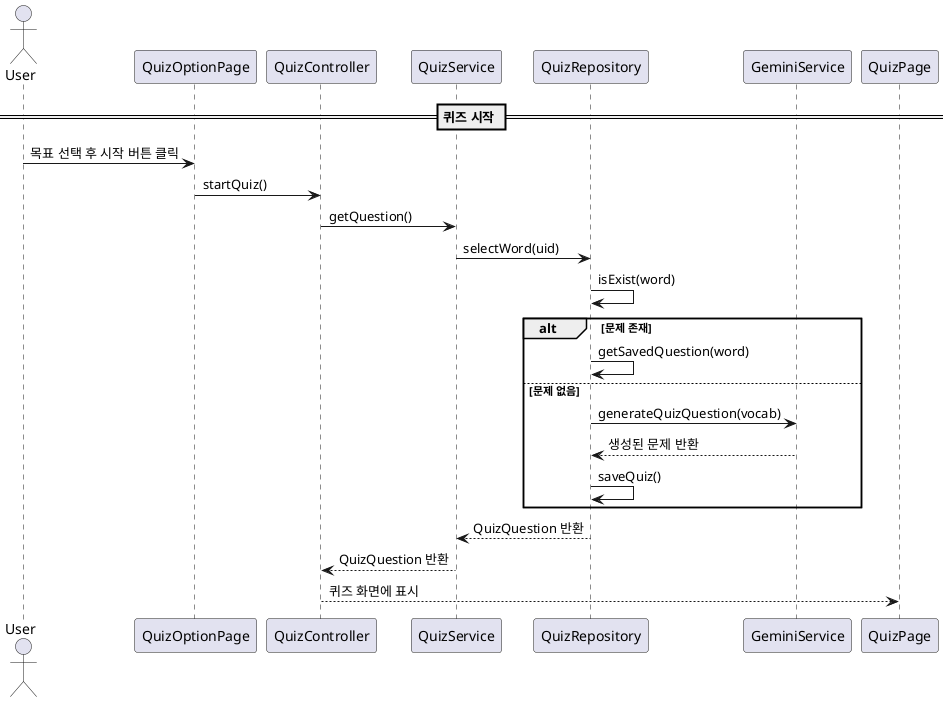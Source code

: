 @startuml
actor User
participant QuizOptionPage
participant QuizController
participant QuizService
participant QuizRepository
participant GeminiService

== 퀴즈 시작 ==

User -> QuizOptionPage: 목표 선택 후 시작 버튼 클릭
QuizOptionPage -> QuizController: startQuiz()
QuizController -> QuizService: getQuestion()
QuizService -> QuizRepository: selectWord(uid)
QuizRepository -> QuizRepository: isExist(word)
alt 문제 존재
    QuizRepository -> QuizRepository: getSavedQuestion(word)
else 문제 없음
    QuizRepository -> GeminiService: generateQuizQuestion(vocab)
    GeminiService --> QuizRepository: 생성된 문제 반환
    QuizRepository -> QuizRepository: saveQuiz()
end
QuizRepository --> QuizService: QuizQuestion 반환
QuizService --> QuizController: QuizQuestion 반환
QuizController --> QuizPage: 퀴즈 화면에 표시

@enduml
